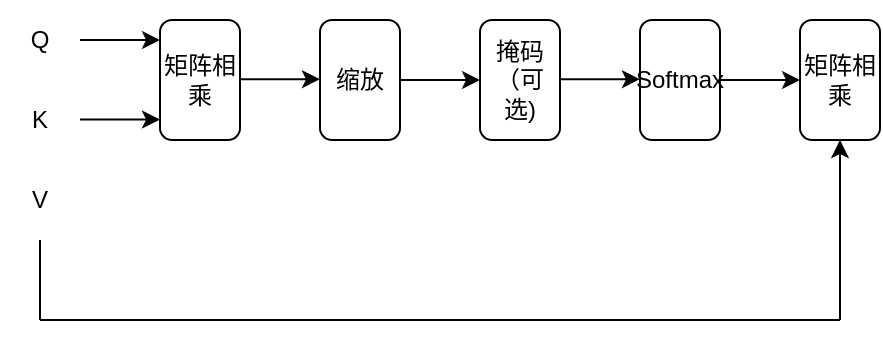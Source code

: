 <mxfile version="21.6.8" type="device">
  <diagram name="第 1 页" id="rGJze4yEYZF8ba3LUUvo">
    <mxGraphModel dx="715" dy="242" grid="1" gridSize="10" guides="1" tooltips="1" connect="1" arrows="1" fold="1" page="1" pageScale="1" pageWidth="1169" pageHeight="827" math="0" shadow="0">
      <root>
        <mxCell id="0" />
        <mxCell id="1" parent="0" />
        <mxCell id="tu22LOOGb7ljT6TSJ0Hp-1" value="Q" style="text;html=1;strokeColor=none;fillColor=none;align=center;verticalAlign=middle;whiteSpace=wrap;rounded=0;" vertex="1" parent="1">
          <mxGeometry x="160" y="120" width="40" height="40" as="geometry" />
        </mxCell>
        <mxCell id="tu22LOOGb7ljT6TSJ0Hp-2" value="K" style="text;html=1;strokeColor=none;fillColor=none;align=center;verticalAlign=middle;whiteSpace=wrap;rounded=0;" vertex="1" parent="1">
          <mxGeometry x="160" y="160" width="40" height="40" as="geometry" />
        </mxCell>
        <mxCell id="tu22LOOGb7ljT6TSJ0Hp-3" value="V" style="text;html=1;strokeColor=none;fillColor=none;align=center;verticalAlign=middle;whiteSpace=wrap;rounded=0;" vertex="1" parent="1">
          <mxGeometry x="160" y="200" width="40" height="40" as="geometry" />
        </mxCell>
        <mxCell id="tu22LOOGb7ljT6TSJ0Hp-4" value="" style="endArrow=classic;html=1;rounded=0;exitX=1;exitY=0.5;exitDx=0;exitDy=0;" edge="1" parent="1" source="tu22LOOGb7ljT6TSJ0Hp-1">
          <mxGeometry width="50" height="50" relative="1" as="geometry">
            <mxPoint x="290" y="150" as="sourcePoint" />
            <mxPoint x="240" y="140" as="targetPoint" />
          </mxGeometry>
        </mxCell>
        <mxCell id="tu22LOOGb7ljT6TSJ0Hp-5" value="" style="endArrow=classic;html=1;rounded=0;exitX=1;exitY=0.5;exitDx=0;exitDy=0;" edge="1" parent="1">
          <mxGeometry width="50" height="50" relative="1" as="geometry">
            <mxPoint x="200" y="179.8" as="sourcePoint" />
            <mxPoint x="240" y="179.8" as="targetPoint" />
          </mxGeometry>
        </mxCell>
        <mxCell id="tu22LOOGb7ljT6TSJ0Hp-6" value="矩阵相乘" style="rounded=1;whiteSpace=wrap;html=1;" vertex="1" parent="1">
          <mxGeometry x="240" y="130" width="40" height="60" as="geometry" />
        </mxCell>
        <mxCell id="tu22LOOGb7ljT6TSJ0Hp-7" value="" style="endArrow=classic;html=1;rounded=0;exitX=1;exitY=0.5;exitDx=0;exitDy=0;" edge="1" parent="1">
          <mxGeometry width="50" height="50" relative="1" as="geometry">
            <mxPoint x="280" y="159.6" as="sourcePoint" />
            <mxPoint x="320" y="159.6" as="targetPoint" />
          </mxGeometry>
        </mxCell>
        <mxCell id="tu22LOOGb7ljT6TSJ0Hp-8" value="缩放" style="rounded=1;whiteSpace=wrap;html=1;" vertex="1" parent="1">
          <mxGeometry x="320" y="130" width="40" height="60" as="geometry" />
        </mxCell>
        <mxCell id="tu22LOOGb7ljT6TSJ0Hp-9" value="" style="endArrow=classic;html=1;rounded=0;exitX=1;exitY=0.5;exitDx=0;exitDy=0;" edge="1" parent="1">
          <mxGeometry width="50" height="50" relative="1" as="geometry">
            <mxPoint x="360" y="160.0" as="sourcePoint" />
            <mxPoint x="400" y="160.0" as="targetPoint" />
          </mxGeometry>
        </mxCell>
        <mxCell id="tu22LOOGb7ljT6TSJ0Hp-10" value="掩码&lt;br&gt;（可选)" style="rounded=1;whiteSpace=wrap;html=1;" vertex="1" parent="1">
          <mxGeometry x="400" y="130" width="40" height="60" as="geometry" />
        </mxCell>
        <mxCell id="tu22LOOGb7ljT6TSJ0Hp-11" value="" style="endArrow=classic;html=1;rounded=0;exitX=1;exitY=0.5;exitDx=0;exitDy=0;" edge="1" parent="1">
          <mxGeometry width="50" height="50" relative="1" as="geometry">
            <mxPoint x="440" y="159.6" as="sourcePoint" />
            <mxPoint x="480" y="159.6" as="targetPoint" />
          </mxGeometry>
        </mxCell>
        <mxCell id="tu22LOOGb7ljT6TSJ0Hp-12" value="Softmax" style="rounded=1;whiteSpace=wrap;html=1;" vertex="1" parent="1">
          <mxGeometry x="480" y="130" width="40" height="60" as="geometry" />
        </mxCell>
        <mxCell id="tu22LOOGb7ljT6TSJ0Hp-13" value="" style="endArrow=classic;html=1;rounded=0;exitX=1;exitY=0.5;exitDx=0;exitDy=0;" edge="1" parent="1">
          <mxGeometry width="50" height="50" relative="1" as="geometry">
            <mxPoint x="520" y="160.0" as="sourcePoint" />
            <mxPoint x="560" y="160.0" as="targetPoint" />
          </mxGeometry>
        </mxCell>
        <mxCell id="tu22LOOGb7ljT6TSJ0Hp-15" value="矩阵相乘" style="rounded=1;whiteSpace=wrap;html=1;" vertex="1" parent="1">
          <mxGeometry x="560" y="130" width="40" height="60" as="geometry" />
        </mxCell>
        <mxCell id="tu22LOOGb7ljT6TSJ0Hp-16" value="" style="endArrow=none;html=1;rounded=0;" edge="1" parent="1" target="tu22LOOGb7ljT6TSJ0Hp-3">
          <mxGeometry width="50" height="50" relative="1" as="geometry">
            <mxPoint x="180" y="280" as="sourcePoint" />
            <mxPoint x="250" y="270" as="targetPoint" />
          </mxGeometry>
        </mxCell>
        <mxCell id="tu22LOOGb7ljT6TSJ0Hp-17" value="" style="endArrow=none;html=1;rounded=0;" edge="1" parent="1">
          <mxGeometry width="50" height="50" relative="1" as="geometry">
            <mxPoint x="580" y="280" as="sourcePoint" />
            <mxPoint x="180" y="280" as="targetPoint" />
          </mxGeometry>
        </mxCell>
        <mxCell id="tu22LOOGb7ljT6TSJ0Hp-18" value="" style="endArrow=classic;html=1;rounded=0;entryX=0.5;entryY=1;entryDx=0;entryDy=0;" edge="1" parent="1" target="tu22LOOGb7ljT6TSJ0Hp-15">
          <mxGeometry width="50" height="50" relative="1" as="geometry">
            <mxPoint x="580" y="280" as="sourcePoint" />
            <mxPoint x="610" y="230" as="targetPoint" />
          </mxGeometry>
        </mxCell>
      </root>
    </mxGraphModel>
  </diagram>
</mxfile>
